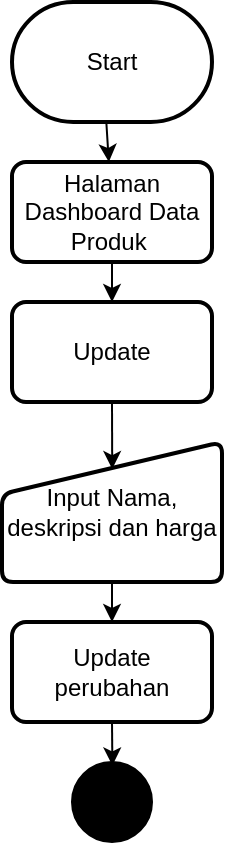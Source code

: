 <mxfile version="20.0.4" type="github">
  <diagram id="D3qZyIVYAh6MW_V3Ygs1" name="Page-1">
    <mxGraphModel dx="1209" dy="723" grid="1" gridSize="10" guides="1" tooltips="1" connect="1" arrows="1" fold="1" page="1" pageScale="1" pageWidth="827" pageHeight="1169" math="0" shadow="0">
      <root>
        <mxCell id="0" />
        <mxCell id="1" parent="0" />
        <mxCell id="S70pWsXaPZYtva4zW8H7-1" value="Start" style="strokeWidth=2;html=1;shape=mxgraph.flowchart.terminator;whiteSpace=wrap;" parent="1" vertex="1">
          <mxGeometry x="350" y="40" width="100" height="60" as="geometry" />
        </mxCell>
        <mxCell id="S70pWsXaPZYtva4zW8H7-2" value="Halaman Dashboard Data Produk&amp;nbsp;" style="rounded=1;whiteSpace=wrap;html=1;absoluteArcSize=1;arcSize=14;strokeWidth=2;" parent="1" vertex="1">
          <mxGeometry x="350" y="120" width="100" height="50" as="geometry" />
        </mxCell>
        <mxCell id="S70pWsXaPZYtva4zW8H7-4" value="Update" style="rounded=1;whiteSpace=wrap;html=1;absoluteArcSize=1;arcSize=14;strokeWidth=2;" parent="1" vertex="1">
          <mxGeometry x="350" y="190" width="100" height="50" as="geometry" />
        </mxCell>
        <mxCell id="S70pWsXaPZYtva4zW8H7-6" value="Input Nama,&lt;br&gt;deskripsi dan harga" style="html=1;strokeWidth=2;shape=manualInput;whiteSpace=wrap;rounded=1;size=26;arcSize=11;" parent="1" vertex="1">
          <mxGeometry x="345" y="260" width="110" height="70" as="geometry" />
        </mxCell>
        <mxCell id="S70pWsXaPZYtva4zW8H7-7" value="Update perubahan" style="rounded=1;whiteSpace=wrap;html=1;absoluteArcSize=1;arcSize=14;strokeWidth=2;" parent="1" vertex="1">
          <mxGeometry x="350" y="350" width="100" height="50" as="geometry" />
        </mxCell>
        <mxCell id="S70pWsXaPZYtva4zW8H7-8" value="" style="ellipse;whiteSpace=wrap;html=1;aspect=fixed;fillColor=#000000;" parent="1" vertex="1">
          <mxGeometry x="380" y="420" width="40" height="40" as="geometry" />
        </mxCell>
        <mxCell id="S70pWsXaPZYtva4zW8H7-11" value="" style="endArrow=classic;html=1;rounded=0;exitX=0.471;exitY=0.985;exitDx=0;exitDy=0;exitPerimeter=0;" parent="1" source="S70pWsXaPZYtva4zW8H7-1" target="S70pWsXaPZYtva4zW8H7-2" edge="1">
          <mxGeometry width="50" height="50" relative="1" as="geometry">
            <mxPoint x="420" y="390" as="sourcePoint" />
            <mxPoint x="470" y="340" as="targetPoint" />
          </mxGeometry>
        </mxCell>
        <mxCell id="S70pWsXaPZYtva4zW8H7-13" value="" style="endArrow=classic;html=1;rounded=0;exitX=0.5;exitY=1;exitDx=0;exitDy=0;entryX=0.5;entryY=0;entryDx=0;entryDy=0;" parent="1" source="S70pWsXaPZYtva4zW8H7-2" target="S70pWsXaPZYtva4zW8H7-4" edge="1">
          <mxGeometry width="50" height="50" relative="1" as="geometry">
            <mxPoint x="420" y="270" as="sourcePoint" />
            <mxPoint x="470" y="220" as="targetPoint" />
          </mxGeometry>
        </mxCell>
        <mxCell id="S70pWsXaPZYtva4zW8H7-14" value="" style="endArrow=classic;html=1;rounded=0;exitX=0.5;exitY=1;exitDx=0;exitDy=0;entryX=0.501;entryY=0.193;entryDx=0;entryDy=0;entryPerimeter=0;" parent="1" source="S70pWsXaPZYtva4zW8H7-4" target="S70pWsXaPZYtva4zW8H7-6" edge="1">
          <mxGeometry width="50" height="50" relative="1" as="geometry">
            <mxPoint x="420" y="270" as="sourcePoint" />
            <mxPoint x="470" y="220" as="targetPoint" />
          </mxGeometry>
        </mxCell>
        <mxCell id="S70pWsXaPZYtva4zW8H7-15" value="" style="endArrow=classic;html=1;rounded=0;exitX=0.5;exitY=1;exitDx=0;exitDy=0;entryX=0.5;entryY=0;entryDx=0;entryDy=0;" parent="1" source="S70pWsXaPZYtva4zW8H7-6" target="S70pWsXaPZYtva4zW8H7-7" edge="1">
          <mxGeometry width="50" height="50" relative="1" as="geometry">
            <mxPoint x="420" y="390" as="sourcePoint" />
            <mxPoint x="470" y="340" as="targetPoint" />
          </mxGeometry>
        </mxCell>
        <mxCell id="S70pWsXaPZYtva4zW8H7-16" value="" style="endArrow=classic;html=1;rounded=0;exitX=0.5;exitY=1;exitDx=0;exitDy=0;entryX=0.505;entryY=0.043;entryDx=0;entryDy=0;entryPerimeter=0;" parent="1" source="S70pWsXaPZYtva4zW8H7-7" target="S70pWsXaPZYtva4zW8H7-8" edge="1">
          <mxGeometry width="50" height="50" relative="1" as="geometry">
            <mxPoint x="420" y="390" as="sourcePoint" />
            <mxPoint x="470" y="340" as="targetPoint" />
          </mxGeometry>
        </mxCell>
      </root>
    </mxGraphModel>
  </diagram>
</mxfile>
